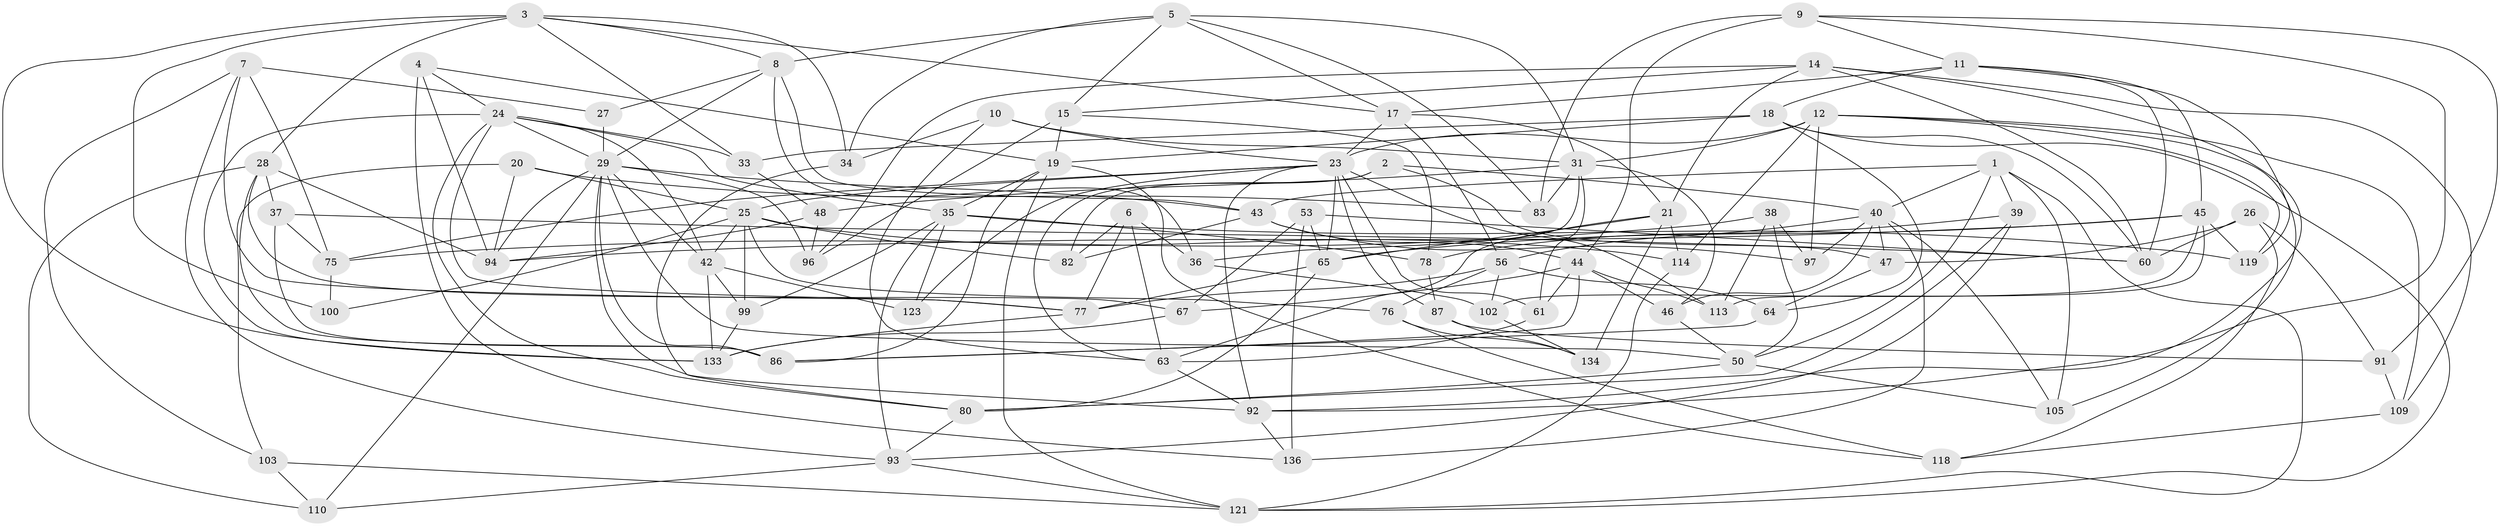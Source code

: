 // original degree distribution, {4: 1.0}
// Generated by graph-tools (version 1.1) at 2025/21/03/04/25 18:21:01]
// undirected, 82 vertices, 212 edges
graph export_dot {
graph [start="1"]
  node [color=gray90,style=filled];
  1 [super="+13"];
  2;
  3 [super="+126+71"];
  4;
  5 [super="+30"];
  6;
  7 [super="+124"];
  8 [super="+22"];
  9 [super="+16"];
  10;
  11 [super="+89"];
  12 [super="+58+32"];
  14 [super="+49"];
  15 [super="+122"];
  17 [super="+41"];
  18 [super="+66"];
  19 [super="+54+131"];
  20;
  21 [super="+108"];
  23 [super="+90+74+51"];
  24 [super="+52"];
  25 [super="+107+62+106"];
  26;
  27;
  28 [super="+125"];
  29 [super="+85+116"];
  31 [super="+68"];
  33;
  34;
  35 [super="+79+130"];
  36;
  37;
  38;
  39;
  40 [super="+81+59"];
  42 [super="+72"];
  43 [super="+57"];
  44 [super="+69+55"];
  45 [super="+137"];
  46;
  47;
  48;
  50 [super="+112"];
  53;
  56 [super="+84"];
  60 [super="+135"];
  61;
  63 [super="+117"];
  64;
  65 [super="+95"];
  67;
  75 [super="+111"];
  76;
  77 [super="+104"];
  78;
  80 [super="+120"];
  82;
  83;
  86 [super="+88"];
  87;
  91;
  92 [super="+98"];
  93 [super="+127"];
  94 [super="+129"];
  96;
  97;
  99;
  100;
  102;
  103;
  105;
  109;
  110;
  113;
  114;
  118;
  119;
  121 [super="+128"];
  123;
  133 [super="+138"];
  134;
  136;
  1 -- 40;
  1 -- 121;
  1 -- 39;
  1 -- 50;
  1 -- 105;
  1 -- 43;
  2 -- 82;
  2 -- 47;
  2 -- 63;
  2 -- 40;
  3 -- 100 [weight=2];
  3 -- 34;
  3 -- 8;
  3 -- 33;
  3 -- 133;
  3 -- 17;
  3 -- 28;
  4 -- 94;
  4 -- 19;
  4 -- 136;
  4 -- 24;
  5 -- 15;
  5 -- 34;
  5 -- 8;
  5 -- 83;
  5 -- 17;
  5 -- 31;
  6 -- 82;
  6 -- 36;
  6 -- 63;
  6 -- 77;
  7 -- 27;
  7 -- 75 [weight=2];
  7 -- 93;
  7 -- 103;
  7 -- 77;
  8 -- 36;
  8 -- 27;
  8 -- 29;
  8 -- 43;
  9 -- 83;
  9 -- 92;
  9 -- 91;
  9 -- 44 [weight=2];
  9 -- 11;
  10 -- 34;
  10 -- 31;
  10 -- 23;
  10 -- 63;
  11 -- 119;
  11 -- 17;
  11 -- 18;
  11 -- 45;
  11 -- 60;
  12 -- 119;
  12 -- 97;
  12 -- 114;
  12 -- 105;
  12 -- 109;
  12 -- 31;
  12 -- 23 [weight=2];
  14 -- 109;
  14 -- 96;
  14 -- 60;
  14 -- 92;
  14 -- 15;
  14 -- 21;
  15 -- 96;
  15 -- 19 [weight=2];
  15 -- 78;
  17 -- 21;
  17 -- 23;
  17 -- 56;
  18 -- 121;
  18 -- 19;
  18 -- 64;
  18 -- 33;
  18 -- 60;
  19 -- 35;
  19 -- 86;
  19 -- 118;
  19 -- 121;
  20 -- 103;
  20 -- 83;
  20 -- 25;
  20 -- 94;
  21 -- 114;
  21 -- 63;
  21 -- 65;
  21 -- 134;
  23 -- 87;
  23 -- 61;
  23 -- 123;
  23 -- 25;
  23 -- 75;
  23 -- 65;
  23 -- 92;
  23 -- 113;
  24 -- 42;
  24 -- 133;
  24 -- 29;
  24 -- 80;
  24 -- 33;
  24 -- 35;
  24 -- 77;
  25 -- 114;
  25 -- 82;
  25 -- 100;
  25 -- 42;
  25 -- 99;
  25 -- 76;
  26 -- 47;
  26 -- 118;
  26 -- 91;
  26 -- 60;
  27 -- 29 [weight=2];
  28 -- 110;
  28 -- 37;
  28 -- 86;
  28 -- 67;
  28 -- 94;
  29 -- 50;
  29 -- 96;
  29 -- 86;
  29 -- 94;
  29 -- 110;
  29 -- 92;
  29 -- 42;
  29 -- 43;
  31 -- 46;
  31 -- 48;
  31 -- 83;
  31 -- 36;
  31 -- 61;
  33 -- 48;
  34 -- 80;
  35 -- 119;
  35 -- 123 [weight=2];
  35 -- 99;
  35 -- 93;
  35 -- 78;
  36 -- 102;
  37 -- 60;
  37 -- 86;
  37 -- 75;
  38 -- 97;
  38 -- 113;
  38 -- 50;
  38 -- 75;
  39 -- 93;
  39 -- 78;
  39 -- 80;
  40 -- 46;
  40 -- 105;
  40 -- 97;
  40 -- 136;
  40 -- 47;
  40 -- 56;
  42 -- 133;
  42 -- 99;
  42 -- 123;
  43 -- 82;
  43 -- 97;
  43 -- 44;
  44 -- 61;
  44 -- 67;
  44 -- 113;
  44 -- 46;
  44 -- 86;
  45 -- 119;
  45 -- 113;
  45 -- 65;
  45 -- 102;
  45 -- 94;
  46 -- 50;
  47 -- 64;
  48 -- 96;
  48 -- 94;
  50 -- 80;
  50 -- 105;
  53 -- 67;
  53 -- 65;
  53 -- 136;
  53 -- 60;
  56 -- 102;
  56 -- 76;
  56 -- 64;
  56 -- 77;
  61 -- 63;
  63 -- 92;
  64 -- 86;
  65 -- 77;
  65 -- 80;
  67 -- 133;
  75 -- 100;
  76 -- 118;
  76 -- 134;
  77 -- 133;
  78 -- 87;
  80 -- 93;
  87 -- 91;
  87 -- 134;
  91 -- 109;
  92 -- 136;
  93 -- 110;
  93 -- 121;
  99 -- 133;
  102 -- 134;
  103 -- 110;
  103 -- 121;
  109 -- 118;
  114 -- 121;
}
